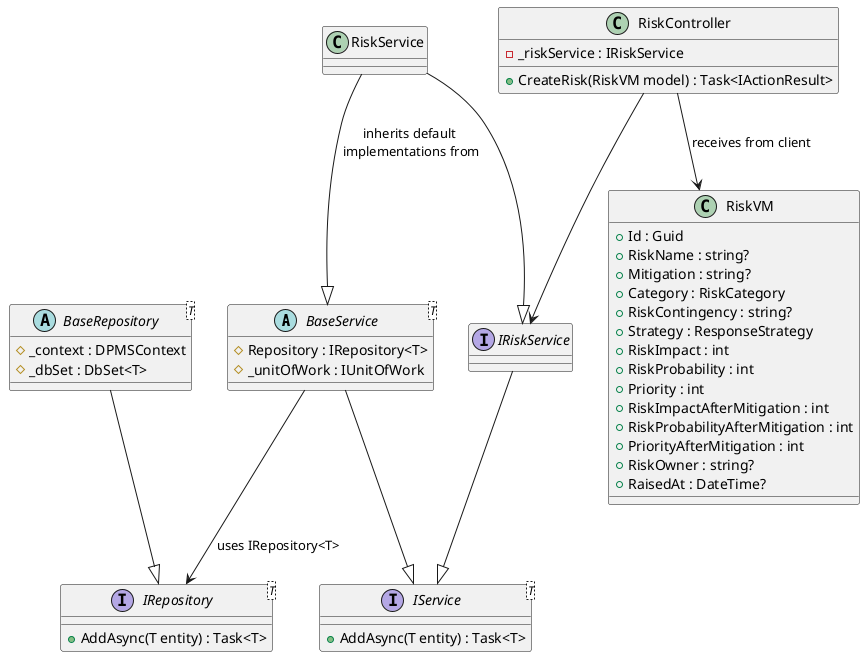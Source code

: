 @startuml

abstract class BaseService<T> {
    #Repository : IRepository<T>
    #_unitOfWork : IUnitOfWork
}

abstract class BaseRepository<T> {
    #_context : DPMSContext
    #_dbSet : DbSet<T>
}

interface IRepository<T> {
    +AddAsync(T entity) : Task<T>
}

BaseRepository --|> IRepository

BaseService --|> IService
BaseService --> IRepository : uses IRepository<T>

class RiskController {
    -_riskService : IRiskService

    +CreateRisk(RiskVM model) : Task<IActionResult>
}

class RiskVM {
    +Id : Guid
    +RiskName : string?
    +Mitigation : string?
    +Category : RiskCategory
    +RiskContingency : string?
    +Strategy : ResponseStrategy
    +RiskImpact : int
    +RiskProbability : int
    +Priority : int
    +RiskImpactAfterMitigation : int
    +RiskProbabilityAfterMitigation : int
    +PriorityAfterMitigation : int
    +RiskOwner : string?
    +RaisedAt : DateTime?
}

class RiskService {
}

interface IRiskService {
}

interface IService<T> {
    +AddAsync(T entity) : Task<T>
}

IRiskService --|> IService
RiskService --|> IRiskService
RiskService --|> BaseService : inherits default \nimplementations from
RiskController --> IRiskService
RiskController --> RiskVM : receives from client

@enduml